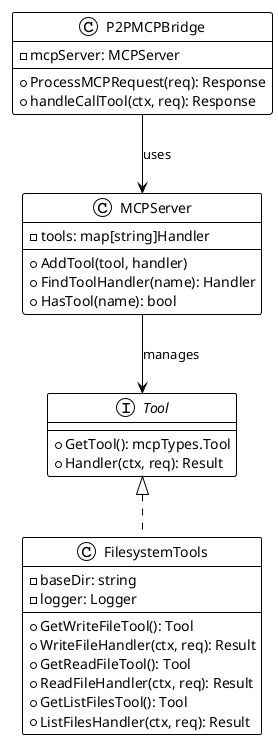 @startuml
!theme plain

interface Tool {
  +GetTool(): mcpTypes.Tool
  +Handler(ctx, req): Result
}

class FilesystemTools {
  -baseDir: string
  -logger: Logger
  +GetWriteFileTool(): Tool
  +WriteFileHandler(ctx, req): Result
  +GetReadFileTool(): Tool
  +ReadFileHandler(ctx, req): Result
  +GetListFilesTool(): Tool
  +ListFilesHandler(ctx, req): Result
}

class MCPServer {
  -tools: map[string]Handler
  +AddTool(tool, handler)
  +FindToolHandler(name): Handler
  +HasTool(name): bool
}

class P2PMCPBridge {
  -mcpServer: MCPServer
  +ProcessMCPRequest(req): Response
  +handleCallTool(ctx, req): Response
}

Tool <|.. FilesystemTools
MCPServer --> Tool : manages
P2PMCPBridge --> MCPServer : uses

@enduml